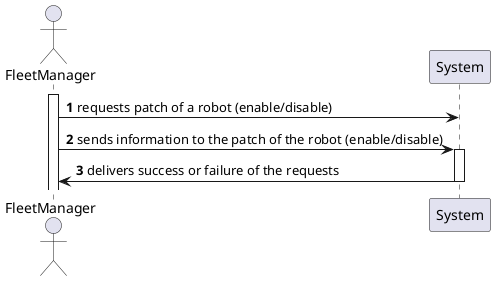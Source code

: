 @startuml
'https://plantuml.com/sequence-diagram

autonumber
actor  FleetManager
participant  System

activate FleetManager
FleetManager -> System : requests patch of a robot (enable/disable)
deactivate System
FleetManager -> System : sends information to the patch of the robot (enable/disable)
activate System
FleetManager <- System : delivers success or failure of the requests
deactivate System

@enduml
